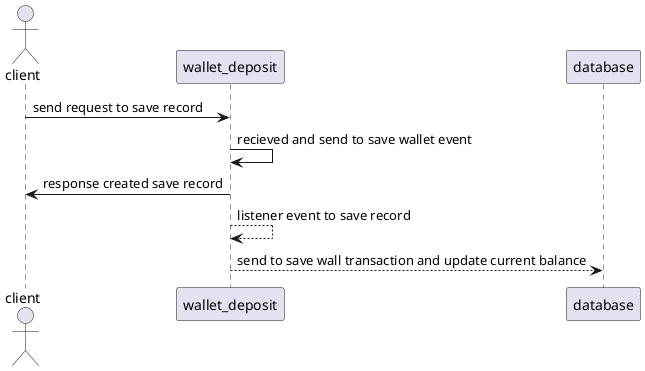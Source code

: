 @startuml

actor client
participant wallet_deposit as d
participant database as db


client -> d: send request to save record
d -> d: recieved and send to save wallet event
d -> client: response created save record

d --> d: listener event to save record
d --> db: send to save wall transaction and update current balance

@enduml